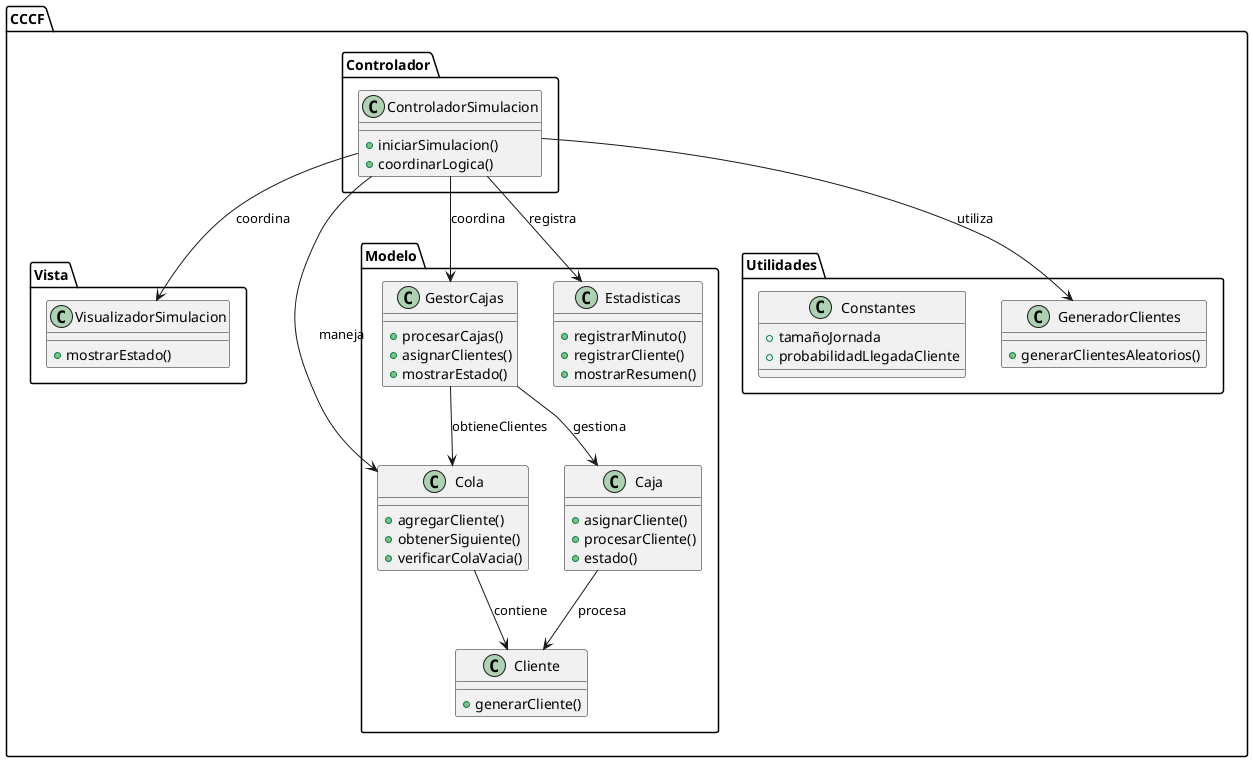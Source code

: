 @startuml
package CCCF{
package "Controlador" {
    class ControladorSimulacion {
        +iniciarSimulacion()
        +coordinarLogica()
    }
}

package "Vista" {
    class VisualizadorSimulacion {
        +mostrarEstado()
    }
}

package "Modelo" {
    class Cola {
        +agregarCliente()
        +obtenerSiguiente()
        +verificarColaVacia()
    }

    class Caja {
        +asignarCliente()
        +procesarCliente()
        +estado()
    }

    class GestorCajas {
        +procesarCajas()
        +asignarClientes()
        +mostrarEstado()
    }

    class Cliente {
        +generarCliente()
    }

    class Estadisticas {
        +registrarMinuto()
        +registrarCliente()
        +mostrarResumen()
    }
}

package "Utilidades" {
    class GeneradorClientes {
        +generarClientesAleatorios()
    }

    class Constantes {
        +tamañoJornada
        +probabilidadLlegadaCliente
    }
}
}
' Relaciones
ControladorSimulacion --> VisualizadorSimulacion : coordina
ControladorSimulacion --> Cola : maneja
ControladorSimulacion --> GestorCajas : coordina
ControladorSimulacion --> Estadisticas : registra

Cola --> Cliente : contiene
GestorCajas --> Caja : gestiona
Caja --> Cliente : procesa

ControladorSimulacion --> GeneradorClientes : utiliza
GestorCajas --> Cola : obtieneClientes
@enduml